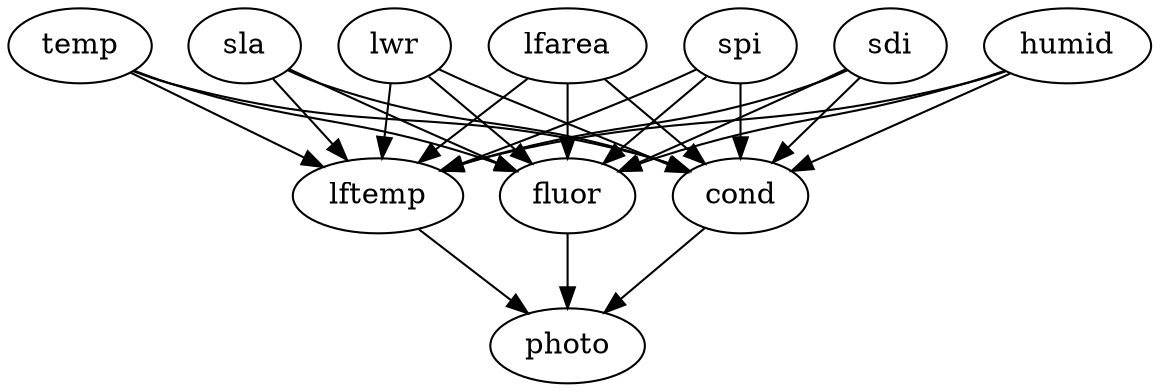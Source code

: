 digraph {

  sla -> lftemp;
  lwr -> lftemp;
  lfarea -> lftemp;
  spi -> lftemp;
  sdi -> lftemp;
  humid -> lftemp;
  temp -> lftemp;

  sla -> fluor;
  lwr -> fluor;
  lfarea -> fluor;
  spi -> fluor;
  sdi -> fluor;
  humid -> fluor;
  temp -> fluor;

  sla -> cond;
  lwr -> cond;
  lfarea -> cond;
  spi -> cond;
  sdi -> cond;
  humid -> cond;
  temp -> cond;

  /*
  lftemp -> fluor [dir="both"];
  lftemp -> trans [dir="both"];
  lftemp -> cond [dir="both"];

  fluor -> trans [dir="both"];
  fluor -> cond [dir="both"];

  trans -> cond [dir="both"];
  */

  lftemp -> photo;
  fluor -> photo;
  cond -> photo;
}